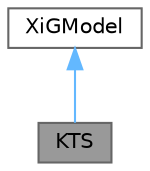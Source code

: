 digraph "KTS"
{
 // LATEX_PDF_SIZE
  bgcolor="transparent";
  edge [fontname=Helvetica,fontsize=10,labelfontname=Helvetica,labelfontsize=10];
  node [fontname=Helvetica,fontsize=10,shape=box,height=0.2,width=0.4];
  Node1 [id="Node000001",label="KTS",height=0.2,width=0.4,color="gray40", fillcolor="grey60", style="filled", fontcolor="black",tooltip="Simple Kolmogorov time-scale (KTS) model for the flame-wrinling generation rate."];
  Node2 -> Node1 [id="edge1_Node000001_Node000002",dir="back",color="steelblue1",style="solid",tooltip=" "];
  Node2 [id="Node000002",label="XiGModel",height=0.2,width=0.4,color="gray40", fillcolor="white", style="filled",URL="$classFoam_1_1XiGModel.html",tooltip="Base-class for all Xi generation models used by the b-Xi combustion model. See Technical Report SH/RE..."];
}
